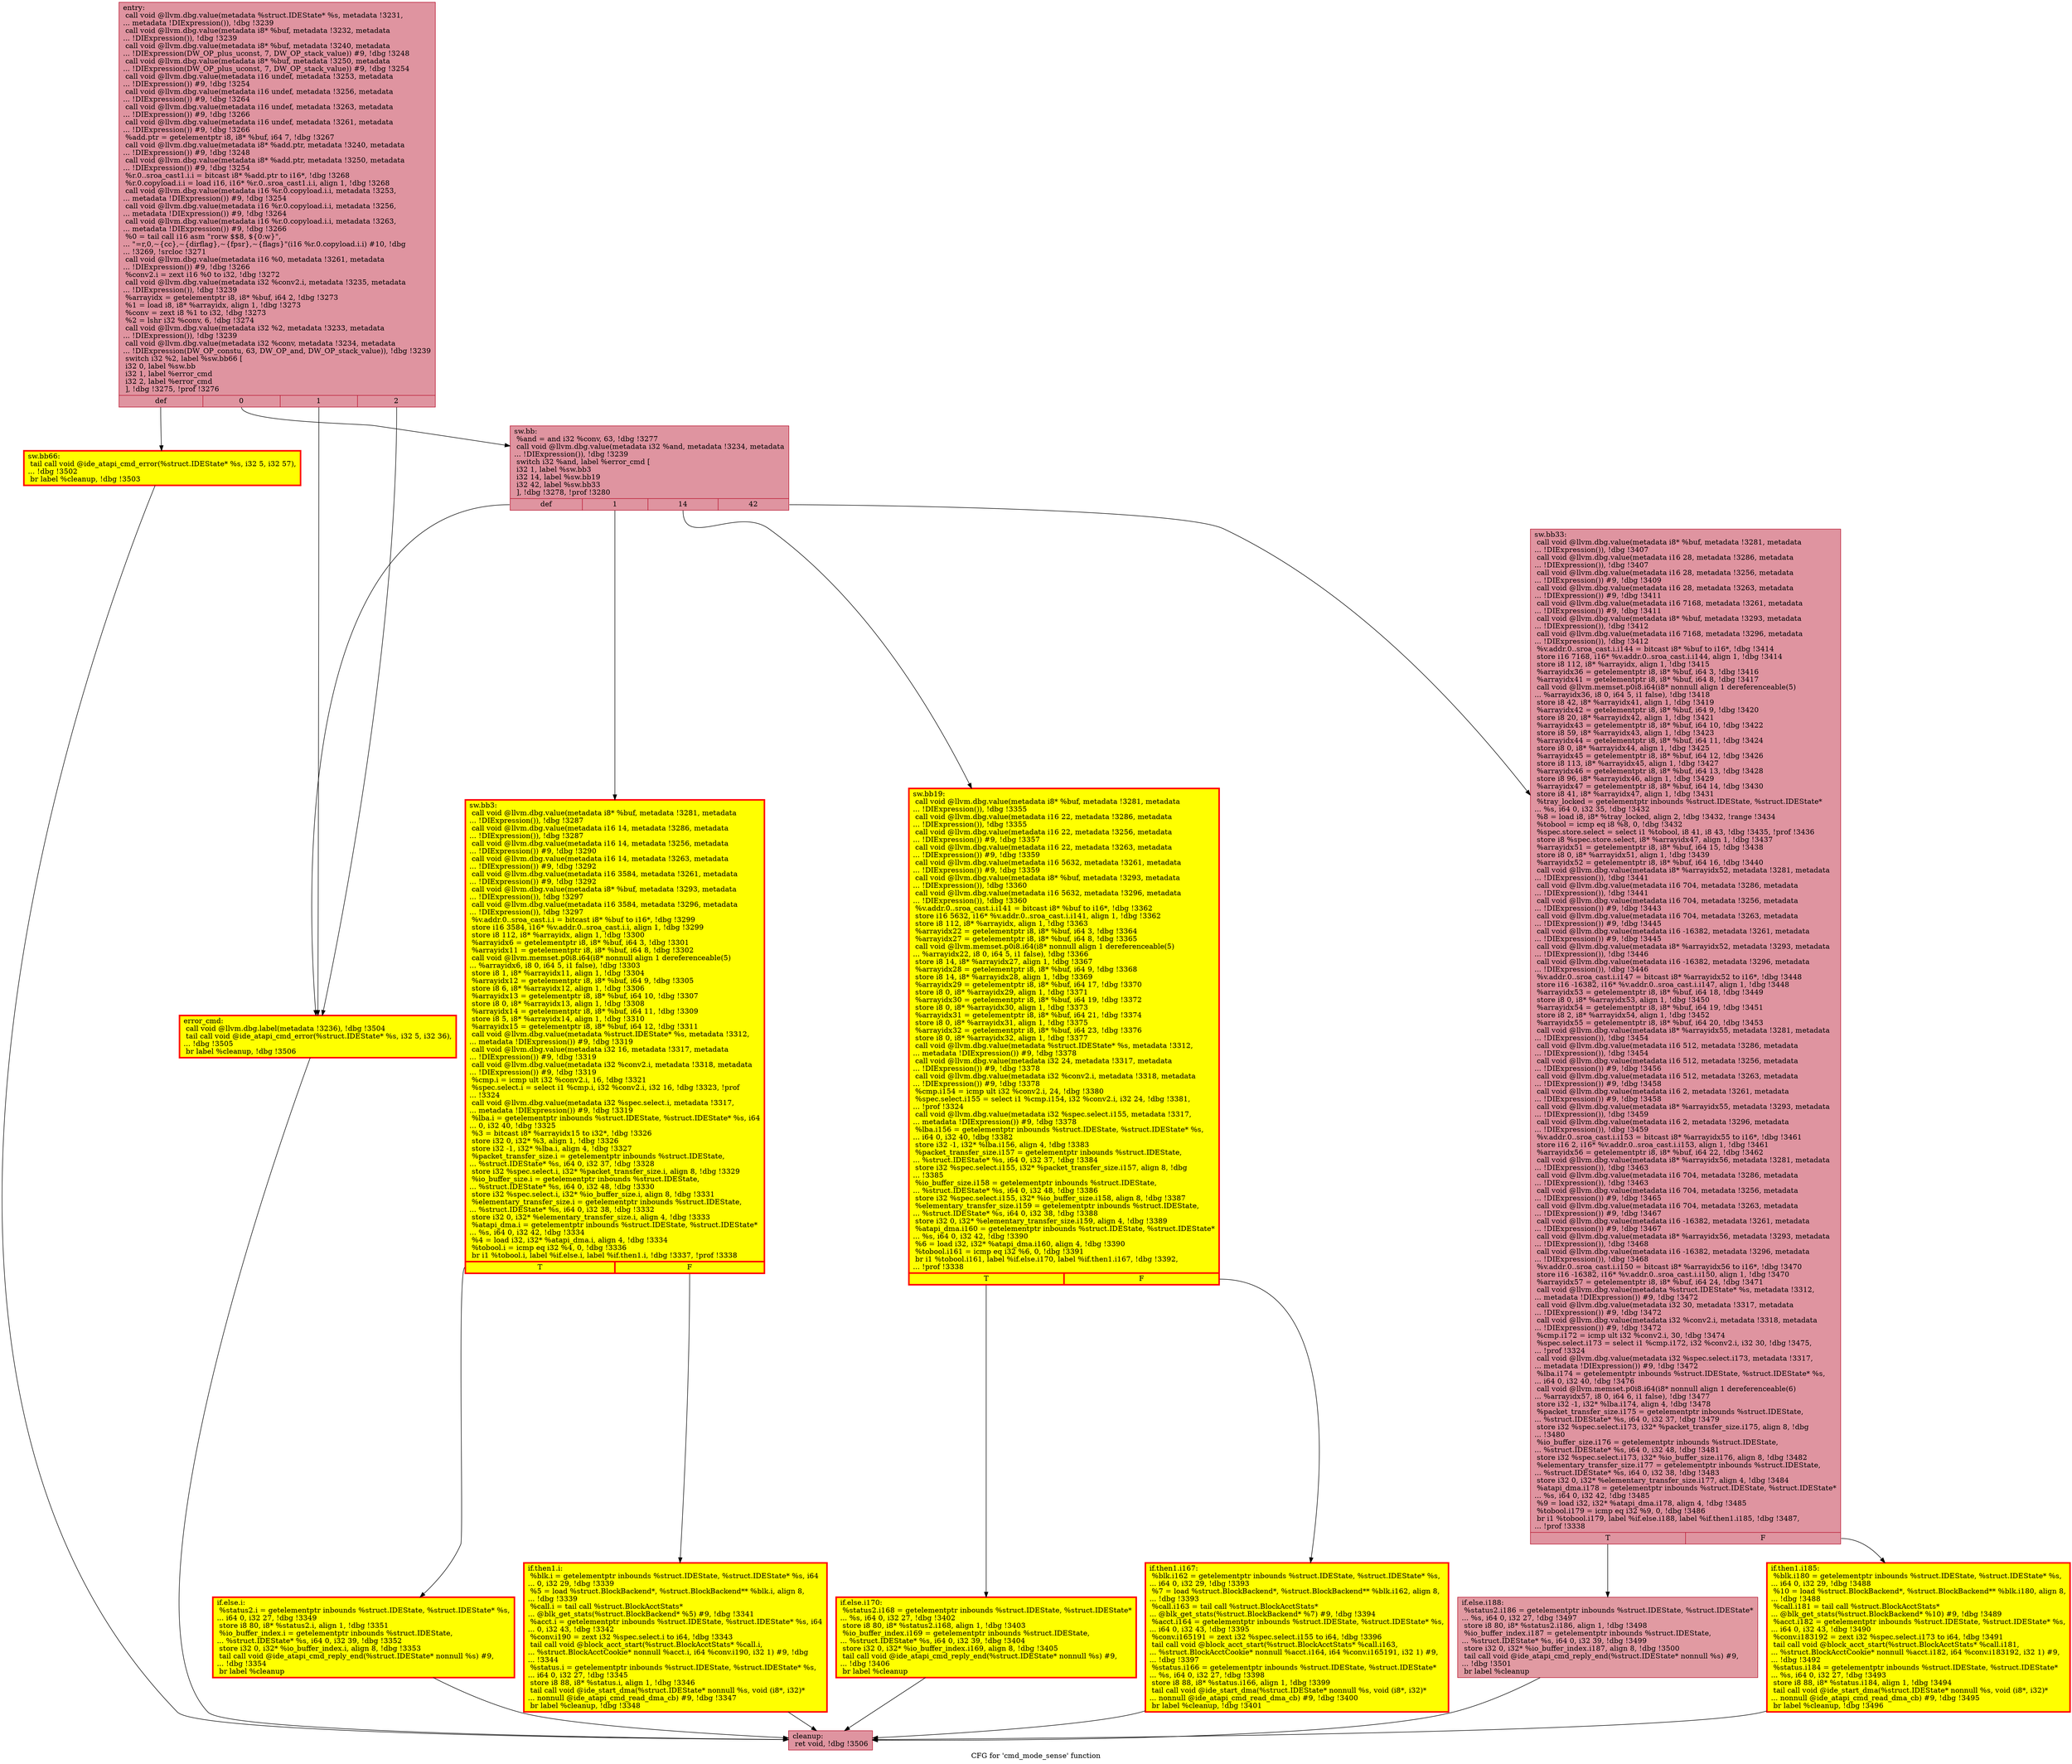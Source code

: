 digraph "CFG for 'cmd_mode_sense' function" {
	label="CFG for 'cmd_mode_sense' function";

	Node0x5591eccf3860 [shape=record,color="#b70d28ff", style=filled, fillcolor="#b70d2870",label="{entry:\l  call void @llvm.dbg.value(metadata %struct.IDEState* %s, metadata !3231,\l... metadata !DIExpression()), !dbg !3239\l  call void @llvm.dbg.value(metadata i8* %buf, metadata !3232, metadata\l... !DIExpression()), !dbg !3239\l  call void @llvm.dbg.value(metadata i8* %buf, metadata !3240, metadata\l... !DIExpression(DW_OP_plus_uconst, 7, DW_OP_stack_value)) #9, !dbg !3248\l  call void @llvm.dbg.value(metadata i8* %buf, metadata !3250, metadata\l... !DIExpression(DW_OP_plus_uconst, 7, DW_OP_stack_value)) #9, !dbg !3254\l  call void @llvm.dbg.value(metadata i16 undef, metadata !3253, metadata\l... !DIExpression()) #9, !dbg !3254\l  call void @llvm.dbg.value(metadata i16 undef, metadata !3256, metadata\l... !DIExpression()) #9, !dbg !3264\l  call void @llvm.dbg.value(metadata i16 undef, metadata !3263, metadata\l... !DIExpression()) #9, !dbg !3266\l  call void @llvm.dbg.value(metadata i16 undef, metadata !3261, metadata\l... !DIExpression()) #9, !dbg !3266\l  %add.ptr = getelementptr i8, i8* %buf, i64 7, !dbg !3267\l  call void @llvm.dbg.value(metadata i8* %add.ptr, metadata !3240, metadata\l... !DIExpression()) #9, !dbg !3248\l  call void @llvm.dbg.value(metadata i8* %add.ptr, metadata !3250, metadata\l... !DIExpression()) #9, !dbg !3254\l  %r.0..sroa_cast1.i.i = bitcast i8* %add.ptr to i16*, !dbg !3268\l  %r.0.copyload.i.i = load i16, i16* %r.0..sroa_cast1.i.i, align 1, !dbg !3268\l  call void @llvm.dbg.value(metadata i16 %r.0.copyload.i.i, metadata !3253,\l... metadata !DIExpression()) #9, !dbg !3254\l  call void @llvm.dbg.value(metadata i16 %r.0.copyload.i.i, metadata !3256,\l... metadata !DIExpression()) #9, !dbg !3264\l  call void @llvm.dbg.value(metadata i16 %r.0.copyload.i.i, metadata !3263,\l... metadata !DIExpression()) #9, !dbg !3266\l  %0 = tail call i16 asm \"rorw $$8, $\{0:w\}\",\l... \"=r,0,~\{cc\},~\{dirflag\},~\{fpsr\},~\{flags\}\"(i16 %r.0.copyload.i.i) #10, !dbg\l... !3269, !srcloc !3271\l  call void @llvm.dbg.value(metadata i16 %0, metadata !3261, metadata\l... !DIExpression()) #9, !dbg !3266\l  %conv2.i = zext i16 %0 to i32, !dbg !3272\l  call void @llvm.dbg.value(metadata i32 %conv2.i, metadata !3235, metadata\l... !DIExpression()), !dbg !3239\l  %arrayidx = getelementptr i8, i8* %buf, i64 2, !dbg !3273\l  %1 = load i8, i8* %arrayidx, align 1, !dbg !3273\l  %conv = zext i8 %1 to i32, !dbg !3273\l  %2 = lshr i32 %conv, 6, !dbg !3274\l  call void @llvm.dbg.value(metadata i32 %2, metadata !3233, metadata\l... !DIExpression()), !dbg !3239\l  call void @llvm.dbg.value(metadata i32 %conv, metadata !3234, metadata\l... !DIExpression(DW_OP_constu, 63, DW_OP_and, DW_OP_stack_value)), !dbg !3239\l  switch i32 %2, label %sw.bb66 [\l    i32 0, label %sw.bb\l    i32 1, label %error_cmd\l    i32 2, label %error_cmd\l  ], !dbg !3275, !prof !3276\l|{<s0>def|<s1>0|<s2>1|<s3>2}}"];
	Node0x5591eccf3860:s0 -> Node0x5591ecd02dd0;
	Node0x5591eccf3860:s1 -> Node0x5591eccf69b0;
	Node0x5591eccf3860:s2 -> Node0x5591ecd029c0;
	Node0x5591eccf3860:s3 -> Node0x5591ecd029c0;
	Node0x5591eccf69b0 [shape=record,color="#b70d28ff", style=filled, fillcolor="#b70d2870",label="{sw.bb:                                            \l  %and = and i32 %conv, 63, !dbg !3277\l  call void @llvm.dbg.value(metadata i32 %and, metadata !3234, metadata\l... !DIExpression()), !dbg !3239\l  switch i32 %and, label %error_cmd [\l    i32 1, label %sw.bb3\l    i32 14, label %sw.bb19\l    i32 42, label %sw.bb33\l  ], !dbg !3278, !prof !3280\l|{<s0>def|<s1>1|<s2>14|<s3>42}}"];
	Node0x5591eccf69b0:s0 -> Node0x5591ecd029c0;
	Node0x5591eccf69b0:s1 -> Node0x5591eccf6f80;
	Node0x5591eccf69b0:s2 -> Node0x5591eccf9c70;
	Node0x5591eccf69b0:s3 -> Node0x5591eccfc390;
	Node0x5591eccf6f80 [shape=record,penwidth=3.0, style="filled", color="red", fillcolor="yellow",label="{sw.bb3:                                           \l  call void @llvm.dbg.value(metadata i8* %buf, metadata !3281, metadata\l... !DIExpression()), !dbg !3287\l  call void @llvm.dbg.value(metadata i16 14, metadata !3286, metadata\l... !DIExpression()), !dbg !3287\l  call void @llvm.dbg.value(metadata i16 14, metadata !3256, metadata\l... !DIExpression()) #9, !dbg !3290\l  call void @llvm.dbg.value(metadata i16 14, metadata !3263, metadata\l... !DIExpression()) #9, !dbg !3292\l  call void @llvm.dbg.value(metadata i16 3584, metadata !3261, metadata\l... !DIExpression()) #9, !dbg !3292\l  call void @llvm.dbg.value(metadata i8* %buf, metadata !3293, metadata\l... !DIExpression()), !dbg !3297\l  call void @llvm.dbg.value(metadata i16 3584, metadata !3296, metadata\l... !DIExpression()), !dbg !3297\l  %v.addr.0..sroa_cast.i.i = bitcast i8* %buf to i16*, !dbg !3299\l  store i16 3584, i16* %v.addr.0..sroa_cast.i.i, align 1, !dbg !3299\l  store i8 112, i8* %arrayidx, align 1, !dbg !3300\l  %arrayidx6 = getelementptr i8, i8* %buf, i64 3, !dbg !3301\l  %arrayidx11 = getelementptr i8, i8* %buf, i64 8, !dbg !3302\l  call void @llvm.memset.p0i8.i64(i8* nonnull align 1 dereferenceable(5)\l... %arrayidx6, i8 0, i64 5, i1 false), !dbg !3303\l  store i8 1, i8* %arrayidx11, align 1, !dbg !3304\l  %arrayidx12 = getelementptr i8, i8* %buf, i64 9, !dbg !3305\l  store i8 6, i8* %arrayidx12, align 1, !dbg !3306\l  %arrayidx13 = getelementptr i8, i8* %buf, i64 10, !dbg !3307\l  store i8 0, i8* %arrayidx13, align 1, !dbg !3308\l  %arrayidx14 = getelementptr i8, i8* %buf, i64 11, !dbg !3309\l  store i8 5, i8* %arrayidx14, align 1, !dbg !3310\l  %arrayidx15 = getelementptr i8, i8* %buf, i64 12, !dbg !3311\l  call void @llvm.dbg.value(metadata %struct.IDEState* %s, metadata !3312,\l... metadata !DIExpression()) #9, !dbg !3319\l  call void @llvm.dbg.value(metadata i32 16, metadata !3317, metadata\l... !DIExpression()) #9, !dbg !3319\l  call void @llvm.dbg.value(metadata i32 %conv2.i, metadata !3318, metadata\l... !DIExpression()) #9, !dbg !3319\l  %cmp.i = icmp ult i32 %conv2.i, 16, !dbg !3321\l  %spec.select.i = select i1 %cmp.i, i32 %conv2.i, i32 16, !dbg !3323, !prof\l... !3324\l  call void @llvm.dbg.value(metadata i32 %spec.select.i, metadata !3317,\l... metadata !DIExpression()) #9, !dbg !3319\l  %lba.i = getelementptr inbounds %struct.IDEState, %struct.IDEState* %s, i64\l... 0, i32 40, !dbg !3325\l  %3 = bitcast i8* %arrayidx15 to i32*, !dbg !3326\l  store i32 0, i32* %3, align 1, !dbg !3326\l  store i32 -1, i32* %lba.i, align 4, !dbg !3327\l  %packet_transfer_size.i = getelementptr inbounds %struct.IDEState,\l... %struct.IDEState* %s, i64 0, i32 37, !dbg !3328\l  store i32 %spec.select.i, i32* %packet_transfer_size.i, align 8, !dbg !3329\l  %io_buffer_size.i = getelementptr inbounds %struct.IDEState,\l... %struct.IDEState* %s, i64 0, i32 48, !dbg !3330\l  store i32 %spec.select.i, i32* %io_buffer_size.i, align 8, !dbg !3331\l  %elementary_transfer_size.i = getelementptr inbounds %struct.IDEState,\l... %struct.IDEState* %s, i64 0, i32 38, !dbg !3332\l  store i32 0, i32* %elementary_transfer_size.i, align 4, !dbg !3333\l  %atapi_dma.i = getelementptr inbounds %struct.IDEState, %struct.IDEState*\l... %s, i64 0, i32 42, !dbg !3334\l  %4 = load i32, i32* %atapi_dma.i, align 4, !dbg !3334\l  %tobool.i = icmp eq i32 %4, 0, !dbg !3336\l  br i1 %tobool.i, label %if.else.i, label %if.then1.i, !dbg !3337, !prof !3338\l|{<s0>T|<s1>F}}"];
	Node0x5591eccf6f80:s0 -> Node0x5591eccde870;
	Node0x5591eccf6f80:s1 -> Node0x5591ece55500;
	Node0x5591ece55500 [shape=record,penwidth=3.0, style="filled", color="red", fillcolor="yellow",label="{if.then1.i:                                       \l  %blk.i = getelementptr inbounds %struct.IDEState, %struct.IDEState* %s, i64\l... 0, i32 29, !dbg !3339\l  %5 = load %struct.BlockBackend*, %struct.BlockBackend** %blk.i, align 8,\l... !dbg !3339\l  %call.i = tail call %struct.BlockAcctStats*\l... @blk_get_stats(%struct.BlockBackend* %5) #9, !dbg !3341\l  %acct.i = getelementptr inbounds %struct.IDEState, %struct.IDEState* %s, i64\l... 0, i32 43, !dbg !3342\l  %conv.i190 = zext i32 %spec.select.i to i64, !dbg !3343\l  tail call void @block_acct_start(%struct.BlockAcctStats* %call.i,\l... %struct.BlockAcctCookie* nonnull %acct.i, i64 %conv.i190, i32 1) #9, !dbg\l... !3344\l  %status.i = getelementptr inbounds %struct.IDEState, %struct.IDEState* %s,\l... i64 0, i32 27, !dbg !3345\l  store i8 88, i8* %status.i, align 1, !dbg !3346\l  tail call void @ide_start_dma(%struct.IDEState* nonnull %s, void (i8*, i32)*\l... nonnull @ide_atapi_cmd_read_dma_cb) #9, !dbg !3347\l  br label %cleanup, !dbg !3348\l}"];
	Node0x5591ece55500 -> Node0x5591ecd033c0;
	Node0x5591eccde870 [shape=record,penwidth=3.0, style="filled", color="red", fillcolor="yellow",label="{if.else.i:                                        \l  %status2.i = getelementptr inbounds %struct.IDEState, %struct.IDEState* %s,\l... i64 0, i32 27, !dbg !3349\l  store i8 80, i8* %status2.i, align 1, !dbg !3351\l  %io_buffer_index.i = getelementptr inbounds %struct.IDEState,\l... %struct.IDEState* %s, i64 0, i32 39, !dbg !3352\l  store i32 0, i32* %io_buffer_index.i, align 8, !dbg !3353\l  tail call void @ide_atapi_cmd_reply_end(%struct.IDEState* nonnull %s) #9,\l... !dbg !3354\l  br label %cleanup\l}"];
	Node0x5591eccde870 -> Node0x5591ecd033c0;
	Node0x5591eccf9c70 [shape=record,penwidth=3.0, style="filled", color="red", fillcolor="yellow",label="{sw.bb19:                                          \l  call void @llvm.dbg.value(metadata i8* %buf, metadata !3281, metadata\l... !DIExpression()), !dbg !3355\l  call void @llvm.dbg.value(metadata i16 22, metadata !3286, metadata\l... !DIExpression()), !dbg !3355\l  call void @llvm.dbg.value(metadata i16 22, metadata !3256, metadata\l... !DIExpression()) #9, !dbg !3357\l  call void @llvm.dbg.value(metadata i16 22, metadata !3263, metadata\l... !DIExpression()) #9, !dbg !3359\l  call void @llvm.dbg.value(metadata i16 5632, metadata !3261, metadata\l... !DIExpression()) #9, !dbg !3359\l  call void @llvm.dbg.value(metadata i8* %buf, metadata !3293, metadata\l... !DIExpression()), !dbg !3360\l  call void @llvm.dbg.value(metadata i16 5632, metadata !3296, metadata\l... !DIExpression()), !dbg !3360\l  %v.addr.0..sroa_cast.i.i141 = bitcast i8* %buf to i16*, !dbg !3362\l  store i16 5632, i16* %v.addr.0..sroa_cast.i.i141, align 1, !dbg !3362\l  store i8 112, i8* %arrayidx, align 1, !dbg !3363\l  %arrayidx22 = getelementptr i8, i8* %buf, i64 3, !dbg !3364\l  %arrayidx27 = getelementptr i8, i8* %buf, i64 8, !dbg !3365\l  call void @llvm.memset.p0i8.i64(i8* nonnull align 1 dereferenceable(5)\l... %arrayidx22, i8 0, i64 5, i1 false), !dbg !3366\l  store i8 14, i8* %arrayidx27, align 1, !dbg !3367\l  %arrayidx28 = getelementptr i8, i8* %buf, i64 9, !dbg !3368\l  store i8 14, i8* %arrayidx28, align 1, !dbg !3369\l  %arrayidx29 = getelementptr i8, i8* %buf, i64 17, !dbg !3370\l  store i8 0, i8* %arrayidx29, align 1, !dbg !3371\l  %arrayidx30 = getelementptr i8, i8* %buf, i64 19, !dbg !3372\l  store i8 0, i8* %arrayidx30, align 1, !dbg !3373\l  %arrayidx31 = getelementptr i8, i8* %buf, i64 21, !dbg !3374\l  store i8 0, i8* %arrayidx31, align 1, !dbg !3375\l  %arrayidx32 = getelementptr i8, i8* %buf, i64 23, !dbg !3376\l  store i8 0, i8* %arrayidx32, align 1, !dbg !3377\l  call void @llvm.dbg.value(metadata %struct.IDEState* %s, metadata !3312,\l... metadata !DIExpression()) #9, !dbg !3378\l  call void @llvm.dbg.value(metadata i32 24, metadata !3317, metadata\l... !DIExpression()) #9, !dbg !3378\l  call void @llvm.dbg.value(metadata i32 %conv2.i, metadata !3318, metadata\l... !DIExpression()) #9, !dbg !3378\l  %cmp.i154 = icmp ult i32 %conv2.i, 24, !dbg !3380\l  %spec.select.i155 = select i1 %cmp.i154, i32 %conv2.i, i32 24, !dbg !3381,\l... !prof !3324\l  call void @llvm.dbg.value(metadata i32 %spec.select.i155, metadata !3317,\l... metadata !DIExpression()) #9, !dbg !3378\l  %lba.i156 = getelementptr inbounds %struct.IDEState, %struct.IDEState* %s,\l... i64 0, i32 40, !dbg !3382\l  store i32 -1, i32* %lba.i156, align 4, !dbg !3383\l  %packet_transfer_size.i157 = getelementptr inbounds %struct.IDEState,\l... %struct.IDEState* %s, i64 0, i32 37, !dbg !3384\l  store i32 %spec.select.i155, i32* %packet_transfer_size.i157, align 8, !dbg\l... !3385\l  %io_buffer_size.i158 = getelementptr inbounds %struct.IDEState,\l... %struct.IDEState* %s, i64 0, i32 48, !dbg !3386\l  store i32 %spec.select.i155, i32* %io_buffer_size.i158, align 8, !dbg !3387\l  %elementary_transfer_size.i159 = getelementptr inbounds %struct.IDEState,\l... %struct.IDEState* %s, i64 0, i32 38, !dbg !3388\l  store i32 0, i32* %elementary_transfer_size.i159, align 4, !dbg !3389\l  %atapi_dma.i160 = getelementptr inbounds %struct.IDEState, %struct.IDEState*\l... %s, i64 0, i32 42, !dbg !3390\l  %6 = load i32, i32* %atapi_dma.i160, align 4, !dbg !3390\l  %tobool.i161 = icmp eq i32 %6, 0, !dbg !3391\l  br i1 %tobool.i161, label %if.else.i170, label %if.then1.i167, !dbg !3392,\l... !prof !3338\l|{<s0>T|<s1>F}}"];
	Node0x5591eccf9c70:s0 -> Node0x5591ece65e70;
	Node0x5591eccf9c70:s1 -> Node0x5591ece85380;
	Node0x5591ece85380 [shape=record,penwidth=3.0, style="filled", color="red", fillcolor="yellow",label="{if.then1.i167:                                    \l  %blk.i162 = getelementptr inbounds %struct.IDEState, %struct.IDEState* %s,\l... i64 0, i32 29, !dbg !3393\l  %7 = load %struct.BlockBackend*, %struct.BlockBackend** %blk.i162, align 8,\l... !dbg !3393\l  %call.i163 = tail call %struct.BlockAcctStats*\l... @blk_get_stats(%struct.BlockBackend* %7) #9, !dbg !3394\l  %acct.i164 = getelementptr inbounds %struct.IDEState, %struct.IDEState* %s,\l... i64 0, i32 43, !dbg !3395\l  %conv.i165191 = zext i32 %spec.select.i155 to i64, !dbg !3396\l  tail call void @block_acct_start(%struct.BlockAcctStats* %call.i163,\l... %struct.BlockAcctCookie* nonnull %acct.i164, i64 %conv.i165191, i32 1) #9,\l... !dbg !3397\l  %status.i166 = getelementptr inbounds %struct.IDEState, %struct.IDEState*\l... %s, i64 0, i32 27, !dbg !3398\l  store i8 88, i8* %status.i166, align 1, !dbg !3399\l  tail call void @ide_start_dma(%struct.IDEState* nonnull %s, void (i8*, i32)*\l... nonnull @ide_atapi_cmd_read_dma_cb) #9, !dbg !3400\l  br label %cleanup, !dbg !3401\l}"];
	Node0x5591ece85380 -> Node0x5591ecd033c0;
	Node0x5591ece65e70 [shape=record,penwidth=3.0, style="filled", color="red", fillcolor="yellow",label="{if.else.i170:                                     \l  %status2.i168 = getelementptr inbounds %struct.IDEState, %struct.IDEState*\l... %s, i64 0, i32 27, !dbg !3402\l  store i8 80, i8* %status2.i168, align 1, !dbg !3403\l  %io_buffer_index.i169 = getelementptr inbounds %struct.IDEState,\l... %struct.IDEState* %s, i64 0, i32 39, !dbg !3404\l  store i32 0, i32* %io_buffer_index.i169, align 8, !dbg !3405\l  tail call void @ide_atapi_cmd_reply_end(%struct.IDEState* nonnull %s) #9,\l... !dbg !3406\l  br label %cleanup\l}"];
	Node0x5591ece65e70 -> Node0x5591ecd033c0;
	Node0x5591eccfc390 [shape=record,color="#b70d28ff", style=filled, fillcolor="#b70d2870",label="{sw.bb33:                                          \l  call void @llvm.dbg.value(metadata i8* %buf, metadata !3281, metadata\l... !DIExpression()), !dbg !3407\l  call void @llvm.dbg.value(metadata i16 28, metadata !3286, metadata\l... !DIExpression()), !dbg !3407\l  call void @llvm.dbg.value(metadata i16 28, metadata !3256, metadata\l... !DIExpression()) #9, !dbg !3409\l  call void @llvm.dbg.value(metadata i16 28, metadata !3263, metadata\l... !DIExpression()) #9, !dbg !3411\l  call void @llvm.dbg.value(metadata i16 7168, metadata !3261, metadata\l... !DIExpression()) #9, !dbg !3411\l  call void @llvm.dbg.value(metadata i8* %buf, metadata !3293, metadata\l... !DIExpression()), !dbg !3412\l  call void @llvm.dbg.value(metadata i16 7168, metadata !3296, metadata\l... !DIExpression()), !dbg !3412\l  %v.addr.0..sroa_cast.i.i144 = bitcast i8* %buf to i16*, !dbg !3414\l  store i16 7168, i16* %v.addr.0..sroa_cast.i.i144, align 1, !dbg !3414\l  store i8 112, i8* %arrayidx, align 1, !dbg !3415\l  %arrayidx36 = getelementptr i8, i8* %buf, i64 3, !dbg !3416\l  %arrayidx41 = getelementptr i8, i8* %buf, i64 8, !dbg !3417\l  call void @llvm.memset.p0i8.i64(i8* nonnull align 1 dereferenceable(5)\l... %arrayidx36, i8 0, i64 5, i1 false), !dbg !3418\l  store i8 42, i8* %arrayidx41, align 1, !dbg !3419\l  %arrayidx42 = getelementptr i8, i8* %buf, i64 9, !dbg !3420\l  store i8 20, i8* %arrayidx42, align 1, !dbg !3421\l  %arrayidx43 = getelementptr i8, i8* %buf, i64 10, !dbg !3422\l  store i8 59, i8* %arrayidx43, align 1, !dbg !3423\l  %arrayidx44 = getelementptr i8, i8* %buf, i64 11, !dbg !3424\l  store i8 0, i8* %arrayidx44, align 1, !dbg !3425\l  %arrayidx45 = getelementptr i8, i8* %buf, i64 12, !dbg !3426\l  store i8 113, i8* %arrayidx45, align 1, !dbg !3427\l  %arrayidx46 = getelementptr i8, i8* %buf, i64 13, !dbg !3428\l  store i8 96, i8* %arrayidx46, align 1, !dbg !3429\l  %arrayidx47 = getelementptr i8, i8* %buf, i64 14, !dbg !3430\l  store i8 41, i8* %arrayidx47, align 1, !dbg !3431\l  %tray_locked = getelementptr inbounds %struct.IDEState, %struct.IDEState*\l... %s, i64 0, i32 35, !dbg !3432\l  %8 = load i8, i8* %tray_locked, align 2, !dbg !3432, !range !3434\l  %tobool = icmp eq i8 %8, 0, !dbg !3432\l  %spec.store.select = select i1 %tobool, i8 41, i8 43, !dbg !3435, !prof !3436\l  store i8 %spec.store.select, i8* %arrayidx47, align 1, !dbg !3437\l  %arrayidx51 = getelementptr i8, i8* %buf, i64 15, !dbg !3438\l  store i8 0, i8* %arrayidx51, align 1, !dbg !3439\l  %arrayidx52 = getelementptr i8, i8* %buf, i64 16, !dbg !3440\l  call void @llvm.dbg.value(metadata i8* %arrayidx52, metadata !3281, metadata\l... !DIExpression()), !dbg !3441\l  call void @llvm.dbg.value(metadata i16 704, metadata !3286, metadata\l... !DIExpression()), !dbg !3441\l  call void @llvm.dbg.value(metadata i16 704, metadata !3256, metadata\l... !DIExpression()) #9, !dbg !3443\l  call void @llvm.dbg.value(metadata i16 704, metadata !3263, metadata\l... !DIExpression()) #9, !dbg !3445\l  call void @llvm.dbg.value(metadata i16 -16382, metadata !3261, metadata\l... !DIExpression()) #9, !dbg !3445\l  call void @llvm.dbg.value(metadata i8* %arrayidx52, metadata !3293, metadata\l... !DIExpression()), !dbg !3446\l  call void @llvm.dbg.value(metadata i16 -16382, metadata !3296, metadata\l... !DIExpression()), !dbg !3446\l  %v.addr.0..sroa_cast.i.i147 = bitcast i8* %arrayidx52 to i16*, !dbg !3448\l  store i16 -16382, i16* %v.addr.0..sroa_cast.i.i147, align 1, !dbg !3448\l  %arrayidx53 = getelementptr i8, i8* %buf, i64 18, !dbg !3449\l  store i8 0, i8* %arrayidx53, align 1, !dbg !3450\l  %arrayidx54 = getelementptr i8, i8* %buf, i64 19, !dbg !3451\l  store i8 2, i8* %arrayidx54, align 1, !dbg !3452\l  %arrayidx55 = getelementptr i8, i8* %buf, i64 20, !dbg !3453\l  call void @llvm.dbg.value(metadata i8* %arrayidx55, metadata !3281, metadata\l... !DIExpression()), !dbg !3454\l  call void @llvm.dbg.value(metadata i16 512, metadata !3286, metadata\l... !DIExpression()), !dbg !3454\l  call void @llvm.dbg.value(metadata i16 512, metadata !3256, metadata\l... !DIExpression()) #9, !dbg !3456\l  call void @llvm.dbg.value(metadata i16 512, metadata !3263, metadata\l... !DIExpression()) #9, !dbg !3458\l  call void @llvm.dbg.value(metadata i16 2, metadata !3261, metadata\l... !DIExpression()) #9, !dbg !3458\l  call void @llvm.dbg.value(metadata i8* %arrayidx55, metadata !3293, metadata\l... !DIExpression()), !dbg !3459\l  call void @llvm.dbg.value(metadata i16 2, metadata !3296, metadata\l... !DIExpression()), !dbg !3459\l  %v.addr.0..sroa_cast.i.i153 = bitcast i8* %arrayidx55 to i16*, !dbg !3461\l  store i16 2, i16* %v.addr.0..sroa_cast.i.i153, align 1, !dbg !3461\l  %arrayidx56 = getelementptr i8, i8* %buf, i64 22, !dbg !3462\l  call void @llvm.dbg.value(metadata i8* %arrayidx56, metadata !3281, metadata\l... !DIExpression()), !dbg !3463\l  call void @llvm.dbg.value(metadata i16 704, metadata !3286, metadata\l... !DIExpression()), !dbg !3463\l  call void @llvm.dbg.value(metadata i16 704, metadata !3256, metadata\l... !DIExpression()) #9, !dbg !3465\l  call void @llvm.dbg.value(metadata i16 704, metadata !3263, metadata\l... !DIExpression()) #9, !dbg !3467\l  call void @llvm.dbg.value(metadata i16 -16382, metadata !3261, metadata\l... !DIExpression()) #9, !dbg !3467\l  call void @llvm.dbg.value(metadata i8* %arrayidx56, metadata !3293, metadata\l... !DIExpression()), !dbg !3468\l  call void @llvm.dbg.value(metadata i16 -16382, metadata !3296, metadata\l... !DIExpression()), !dbg !3468\l  %v.addr.0..sroa_cast.i.i150 = bitcast i8* %arrayidx56 to i16*, !dbg !3470\l  store i16 -16382, i16* %v.addr.0..sroa_cast.i.i150, align 1, !dbg !3470\l  %arrayidx57 = getelementptr i8, i8* %buf, i64 24, !dbg !3471\l  call void @llvm.dbg.value(metadata %struct.IDEState* %s, metadata !3312,\l... metadata !DIExpression()) #9, !dbg !3472\l  call void @llvm.dbg.value(metadata i32 30, metadata !3317, metadata\l... !DIExpression()) #9, !dbg !3472\l  call void @llvm.dbg.value(metadata i32 %conv2.i, metadata !3318, metadata\l... !DIExpression()) #9, !dbg !3472\l  %cmp.i172 = icmp ult i32 %conv2.i, 30, !dbg !3474\l  %spec.select.i173 = select i1 %cmp.i172, i32 %conv2.i, i32 30, !dbg !3475,\l... !prof !3324\l  call void @llvm.dbg.value(metadata i32 %spec.select.i173, metadata !3317,\l... metadata !DIExpression()) #9, !dbg !3472\l  %lba.i174 = getelementptr inbounds %struct.IDEState, %struct.IDEState* %s,\l... i64 0, i32 40, !dbg !3476\l  call void @llvm.memset.p0i8.i64(i8* nonnull align 1 dereferenceable(6)\l... %arrayidx57, i8 0, i64 6, i1 false), !dbg !3477\l  store i32 -1, i32* %lba.i174, align 4, !dbg !3478\l  %packet_transfer_size.i175 = getelementptr inbounds %struct.IDEState,\l... %struct.IDEState* %s, i64 0, i32 37, !dbg !3479\l  store i32 %spec.select.i173, i32* %packet_transfer_size.i175, align 8, !dbg\l... !3480\l  %io_buffer_size.i176 = getelementptr inbounds %struct.IDEState,\l... %struct.IDEState* %s, i64 0, i32 48, !dbg !3481\l  store i32 %spec.select.i173, i32* %io_buffer_size.i176, align 8, !dbg !3482\l  %elementary_transfer_size.i177 = getelementptr inbounds %struct.IDEState,\l... %struct.IDEState* %s, i64 0, i32 38, !dbg !3483\l  store i32 0, i32* %elementary_transfer_size.i177, align 4, !dbg !3484\l  %atapi_dma.i178 = getelementptr inbounds %struct.IDEState, %struct.IDEState*\l... %s, i64 0, i32 42, !dbg !3485\l  %9 = load i32, i32* %atapi_dma.i178, align 4, !dbg !3485\l  %tobool.i179 = icmp eq i32 %9, 0, !dbg !3486\l  br i1 %tobool.i179, label %if.else.i188, label %if.then1.i185, !dbg !3487,\l... !prof !3338\l|{<s0>T|<s1>F}}"];
	Node0x5591eccfc390:s0 -> Node0x5591ece736d0;
	Node0x5591eccfc390:s1 -> Node0x5591ece51110;
	Node0x5591ece51110 [shape=record,penwidth=3.0, style="filled", color="red", fillcolor="yellow",label="{if.then1.i185:                                    \l  %blk.i180 = getelementptr inbounds %struct.IDEState, %struct.IDEState* %s,\l... i64 0, i32 29, !dbg !3488\l  %10 = load %struct.BlockBackend*, %struct.BlockBackend** %blk.i180, align 8,\l... !dbg !3488\l  %call.i181 = tail call %struct.BlockAcctStats*\l... @blk_get_stats(%struct.BlockBackend* %10) #9, !dbg !3489\l  %acct.i182 = getelementptr inbounds %struct.IDEState, %struct.IDEState* %s,\l... i64 0, i32 43, !dbg !3490\l  %conv.i183192 = zext i32 %spec.select.i173 to i64, !dbg !3491\l  tail call void @block_acct_start(%struct.BlockAcctStats* %call.i181,\l... %struct.BlockAcctCookie* nonnull %acct.i182, i64 %conv.i183192, i32 1) #9,\l... !dbg !3492\l  %status.i184 = getelementptr inbounds %struct.IDEState, %struct.IDEState*\l... %s, i64 0, i32 27, !dbg !3493\l  store i8 88, i8* %status.i184, align 1, !dbg !3494\l  tail call void @ide_start_dma(%struct.IDEState* nonnull %s, void (i8*, i32)*\l... nonnull @ide_atapi_cmd_read_dma_cb) #9, !dbg !3495\l  br label %cleanup, !dbg !3496\l}"];
	Node0x5591ece51110 -> Node0x5591ecd033c0;
	Node0x5591ece736d0 [shape=record,color="#b70d28ff", style=filled, fillcolor="#bb1b2c70",label="{if.else.i188:                                     \l  %status2.i186 = getelementptr inbounds %struct.IDEState, %struct.IDEState*\l... %s, i64 0, i32 27, !dbg !3497\l  store i8 80, i8* %status2.i186, align 1, !dbg !3498\l  %io_buffer_index.i187 = getelementptr inbounds %struct.IDEState,\l... %struct.IDEState* %s, i64 0, i32 39, !dbg !3499\l  store i32 0, i32* %io_buffer_index.i187, align 8, !dbg !3500\l  tail call void @ide_atapi_cmd_reply_end(%struct.IDEState* nonnull %s) #9,\l... !dbg !3501\l  br label %cleanup\l}"];
	Node0x5591ece736d0 -> Node0x5591ecd033c0;
	Node0x5591ecd02dd0 [shape=record,penwidth=3.0, style="filled", color="red", fillcolor="yellow",label="{sw.bb66:                                          \l  tail call void @ide_atapi_cmd_error(%struct.IDEState* %s, i32 5, i32 57),\l... !dbg !3502\l  br label %cleanup, !dbg !3503\l}"];
	Node0x5591ecd02dd0 -> Node0x5591ecd033c0;
	Node0x5591ecd029c0 [shape=record,penwidth=3.0, style="filled", color="red", fillcolor="yellow",label="{error_cmd:                                        \l  call void @llvm.dbg.label(metadata !3236), !dbg !3504\l  tail call void @ide_atapi_cmd_error(%struct.IDEState* %s, i32 5, i32 36),\l... !dbg !3505\l  br label %cleanup, !dbg !3506\l}"];
	Node0x5591ecd029c0 -> Node0x5591ecd033c0;
	Node0x5591ecd033c0 [shape=record,color="#b70d28ff", style=filled, fillcolor="#b70d2870",label="{cleanup:                                          \l  ret void, !dbg !3506\l}"];
}
